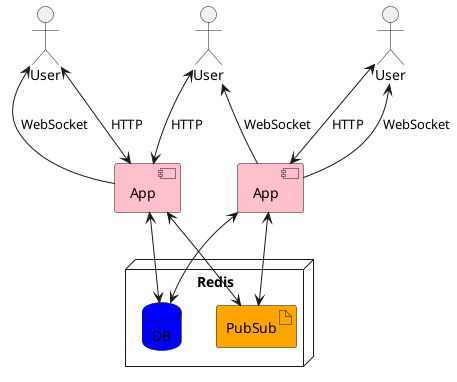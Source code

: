 @startuml
!pragma horizontalLineBetweenDifferentPackageAllowed

actor User as User1
actor User as User2
actor User as User3

[App] as APP1 #pink
[App] as APP2 #pink
node Redis {
   database DB as DB #blue
   artifact PubSub as PS #orange
}

User1 <-down-> APP1: HTTP
User2 <-down-> APP2: HTTP
User3 <-down-> APP2: HTTP
APP1 -up-> User1: WebSocket
APP2 -up-> User2: WebSocket
APP1 -up-> User3: WebSocket
APP1 <--> PS
APP2 <--> PS
APP1 <--> DB
APP2 <--> DB

@enduml